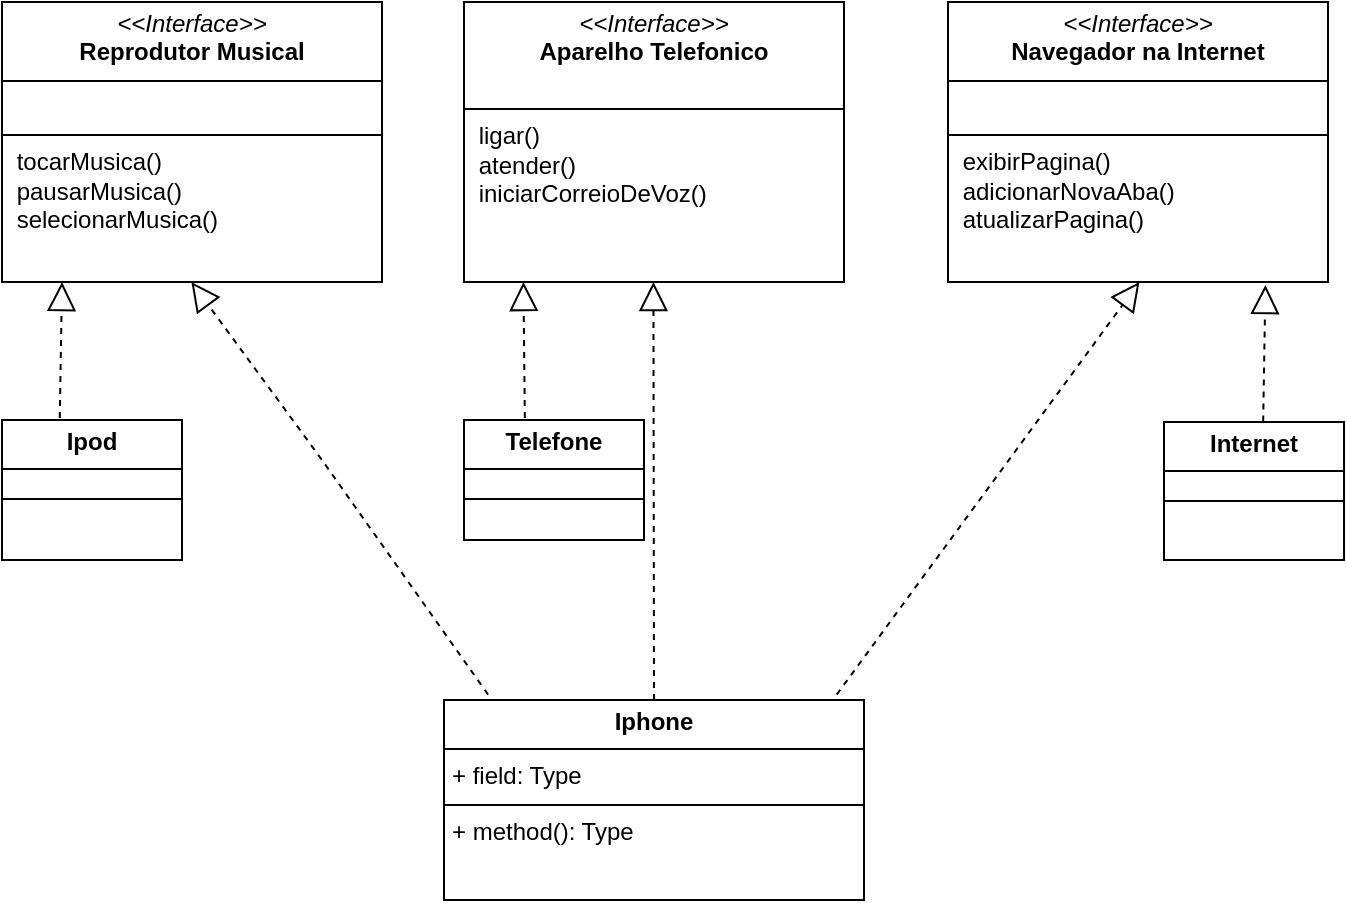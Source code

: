<mxfile version="24.7.1" type="device">
  <diagram name="Página-1" id="Doqvzd0y0e7Npwe-M4Ks">
    <mxGraphModel dx="1155" dy="661" grid="1" gridSize="10" guides="1" tooltips="1" connect="1" arrows="1" fold="1" page="1" pageScale="1" pageWidth="827" pageHeight="1169" math="0" shadow="0">
      <root>
        <mxCell id="0" />
        <mxCell id="1" parent="0" />
        <mxCell id="CfRCTZyCwNJqUciZkuzr-11" value="&lt;p style=&quot;margin:0px;margin-top:4px;text-align:center;&quot;&gt;&lt;i&gt;&amp;lt;&amp;lt;Interface&amp;gt;&amp;gt;&lt;/i&gt;&lt;br&gt;&lt;b&gt;Reprodutor Musical&lt;/b&gt;&lt;/p&gt;&lt;hr size=&quot;1&quot; style=&quot;border-style:solid;&quot;&gt;&lt;p style=&quot;margin:0px;margin-left:4px;&quot;&gt;&lt;br&gt;&lt;/p&gt;&lt;hr size=&quot;1&quot; style=&quot;border-style:solid;&quot;&gt;&lt;p style=&quot;margin:0px;margin-left:4px;&quot;&gt;&amp;nbsp;tocarMusica()&lt;br&gt;&amp;nbsp;pausarMusica()&lt;/p&gt;&lt;p style=&quot;margin:0px;margin-left:4px;&quot;&gt;&amp;nbsp;selecionarMusica()&lt;br&gt;&lt;/p&gt;" style="verticalAlign=top;align=left;overflow=fill;html=1;whiteSpace=wrap;" vertex="1" parent="1">
          <mxGeometry x="50" y="151" width="190" height="140" as="geometry" />
        </mxCell>
        <mxCell id="CfRCTZyCwNJqUciZkuzr-12" value="&lt;p style=&quot;margin:0px;margin-top:4px;text-align:center;&quot;&gt;&lt;i&gt;&amp;lt;&amp;lt;Interface&amp;gt;&amp;gt;&lt;/i&gt;&lt;br&gt;&lt;b&gt;Aparelho Telefonico&lt;/b&gt;&lt;/p&gt;&lt;p style=&quot;margin:0px;margin-left:4px;&quot;&gt;&lt;br&gt;&lt;/p&gt;&lt;hr size=&quot;1&quot; style=&quot;border-style:solid;&quot;&gt;&lt;p style=&quot;margin:0px;margin-left:4px;&quot;&gt;&amp;nbsp;ligar()&lt;br&gt;&amp;nbsp;atender()&lt;/p&gt;&lt;p style=&quot;margin:0px;margin-left:4px;&quot;&gt;&amp;nbsp;iniciarCorreioDeVoz()&lt;br&gt;&lt;/p&gt;" style="verticalAlign=top;align=left;overflow=fill;html=1;whiteSpace=wrap;" vertex="1" parent="1">
          <mxGeometry x="281" y="151" width="190" height="140" as="geometry" />
        </mxCell>
        <mxCell id="CfRCTZyCwNJqUciZkuzr-13" value="&lt;p style=&quot;margin:0px;margin-top:4px;text-align:center;&quot;&gt;&lt;i&gt;&amp;lt;&amp;lt;Interface&amp;gt;&amp;gt;&lt;/i&gt;&lt;br&gt;&lt;b&gt;Navegador na Internet&lt;/b&gt;&lt;/p&gt;&lt;hr size=&quot;1&quot; style=&quot;border-style:solid;&quot;&gt;&lt;p style=&quot;margin:0px;margin-left:4px;&quot;&gt;&lt;br&gt;&lt;/p&gt;&lt;hr size=&quot;1&quot; style=&quot;border-style:solid;&quot;&gt;&lt;p style=&quot;margin:0px;margin-left:4px;&quot;&gt;&amp;nbsp;exibirPagina()&lt;br&gt;&amp;nbsp;adicionarNovaAba()&lt;/p&gt;&lt;p style=&quot;margin:0px;margin-left:4px;&quot;&gt;&amp;nbsp;atualizarPagina()&lt;br&gt;&lt;/p&gt;" style="verticalAlign=top;align=left;overflow=fill;html=1;whiteSpace=wrap;" vertex="1" parent="1">
          <mxGeometry x="523" y="151" width="190" height="140" as="geometry" />
        </mxCell>
        <mxCell id="CfRCTZyCwNJqUciZkuzr-14" value="" style="endArrow=block;dashed=1;endFill=0;endSize=12;html=1;rounded=0;exitX=0.105;exitY=-0.027;exitDx=0;exitDy=0;exitPerimeter=0;" edge="1" parent="1" source="CfRCTZyCwNJqUciZkuzr-17">
          <mxGeometry width="160" relative="1" as="geometry">
            <mxPoint x="280" y="500" as="sourcePoint" />
            <mxPoint x="144.71" y="291" as="targetPoint" />
            <Array as="points">
              <mxPoint x="210" y="380" />
            </Array>
          </mxGeometry>
        </mxCell>
        <mxCell id="CfRCTZyCwNJqUciZkuzr-15" value="" style="endArrow=block;dashed=1;endFill=0;endSize=12;html=1;rounded=0;" edge="1" parent="1">
          <mxGeometry width="160" relative="1" as="geometry">
            <mxPoint x="376" y="500" as="sourcePoint" />
            <mxPoint x="375.71" y="291" as="targetPoint" />
          </mxGeometry>
        </mxCell>
        <mxCell id="CfRCTZyCwNJqUciZkuzr-16" value="" style="endArrow=block;dashed=1;endFill=0;endSize=12;html=1;rounded=0;exitX=0.935;exitY=-0.027;exitDx=0;exitDy=0;exitPerimeter=0;" edge="1" parent="1" source="CfRCTZyCwNJqUciZkuzr-17">
          <mxGeometry width="160" relative="1" as="geometry">
            <mxPoint x="481" y="500" as="sourcePoint" />
            <mxPoint x="618.71" y="291" as="targetPoint" />
          </mxGeometry>
        </mxCell>
        <mxCell id="CfRCTZyCwNJqUciZkuzr-17" value="&lt;p style=&quot;margin:0px;margin-top:4px;text-align:center;&quot;&gt;&lt;b&gt;Iphone&lt;/b&gt;&lt;/p&gt;&lt;hr size=&quot;1&quot; style=&quot;border-style:solid;&quot;&gt;&lt;p style=&quot;margin:0px;margin-left:4px;&quot;&gt;+ field: Type&lt;/p&gt;&lt;hr size=&quot;1&quot; style=&quot;border-style:solid;&quot;&gt;&lt;p style=&quot;margin:0px;margin-left:4px;&quot;&gt;+ method(): Type&lt;/p&gt;" style="verticalAlign=top;align=left;overflow=fill;html=1;whiteSpace=wrap;" vertex="1" parent="1">
          <mxGeometry x="271" y="500" width="210" height="100" as="geometry" />
        </mxCell>
        <mxCell id="CfRCTZyCwNJqUciZkuzr-18" value="&lt;p style=&quot;margin:0px;margin-top:4px;text-align:center;&quot;&gt;&lt;b&gt;Telefone&lt;/b&gt;&lt;/p&gt;&lt;hr size=&quot;1&quot; style=&quot;border-style:solid;&quot;&gt;&lt;div style=&quot;height:2px;&quot;&gt;&lt;/div&gt;&lt;hr size=&quot;1&quot; style=&quot;border-style:solid;&quot;&gt;&lt;div style=&quot;height:2px;&quot;&gt;&lt;/div&gt;" style="verticalAlign=top;align=left;overflow=fill;html=1;whiteSpace=wrap;" vertex="1" parent="1">
          <mxGeometry x="281" y="360" width="90" height="60" as="geometry" />
        </mxCell>
        <mxCell id="CfRCTZyCwNJqUciZkuzr-19" value="&lt;p style=&quot;margin:0px;margin-top:4px;text-align:center;&quot;&gt;&lt;b&gt;Ipod&lt;/b&gt;&lt;/p&gt;&lt;hr size=&quot;1&quot; style=&quot;border-style:solid;&quot;&gt;&lt;div style=&quot;height:2px;&quot;&gt;&lt;/div&gt;&lt;hr size=&quot;1&quot; style=&quot;border-style:solid;&quot;&gt;&lt;div style=&quot;height:2px;&quot;&gt;&lt;/div&gt;" style="verticalAlign=top;align=left;overflow=fill;html=1;whiteSpace=wrap;" vertex="1" parent="1">
          <mxGeometry x="50" y="360" width="90" height="70" as="geometry" />
        </mxCell>
        <mxCell id="CfRCTZyCwNJqUciZkuzr-20" value="&lt;p style=&quot;margin:0px;margin-top:4px;text-align:center;&quot;&gt;&lt;b&gt;Internet&lt;/b&gt;&lt;/p&gt;&lt;hr size=&quot;1&quot; style=&quot;border-style:solid;&quot;&gt;&lt;div style=&quot;height:2px;&quot;&gt;&lt;/div&gt;&lt;hr size=&quot;1&quot; style=&quot;border-style:solid;&quot;&gt;&lt;div style=&quot;height:2px;&quot;&gt;&lt;/div&gt;" style="verticalAlign=top;align=left;overflow=fill;html=1;whiteSpace=wrap;" vertex="1" parent="1">
          <mxGeometry x="631" y="361" width="90" height="69" as="geometry" />
        </mxCell>
        <mxCell id="CfRCTZyCwNJqUciZkuzr-21" value="" style="endArrow=block;dashed=1;endFill=0;endSize=12;html=1;rounded=0;exitX=0.551;exitY=-0.004;exitDx=0;exitDy=0;exitPerimeter=0;" edge="1" parent="1" source="CfRCTZyCwNJqUciZkuzr-20">
          <mxGeometry width="160" relative="1" as="geometry">
            <mxPoint x="530" y="498.5" as="sourcePoint" />
            <mxPoint x="681.71" y="292.5" as="targetPoint" />
          </mxGeometry>
        </mxCell>
        <mxCell id="CfRCTZyCwNJqUciZkuzr-22" value="" style="endArrow=block;dashed=1;endFill=0;endSize=12;html=1;rounded=0;exitX=0.338;exitY=-0.017;exitDx=0;exitDy=0;exitPerimeter=0;" edge="1" parent="1" source="CfRCTZyCwNJqUciZkuzr-18">
          <mxGeometry width="160" relative="1" as="geometry">
            <mxPoint x="310" y="350" as="sourcePoint" />
            <mxPoint x="310.71" y="291" as="targetPoint" />
          </mxGeometry>
        </mxCell>
        <mxCell id="CfRCTZyCwNJqUciZkuzr-23" value="" style="endArrow=block;dashed=1;endFill=0;endSize=12;html=1;rounded=0;exitX=0.321;exitY=-0.014;exitDx=0;exitDy=0;exitPerimeter=0;" edge="1" parent="1" source="CfRCTZyCwNJqUciZkuzr-19">
          <mxGeometry width="160" relative="1" as="geometry">
            <mxPoint x="80" y="340" as="sourcePoint" />
            <mxPoint x="80.0" y="291" as="targetPoint" />
          </mxGeometry>
        </mxCell>
      </root>
    </mxGraphModel>
  </diagram>
</mxfile>
